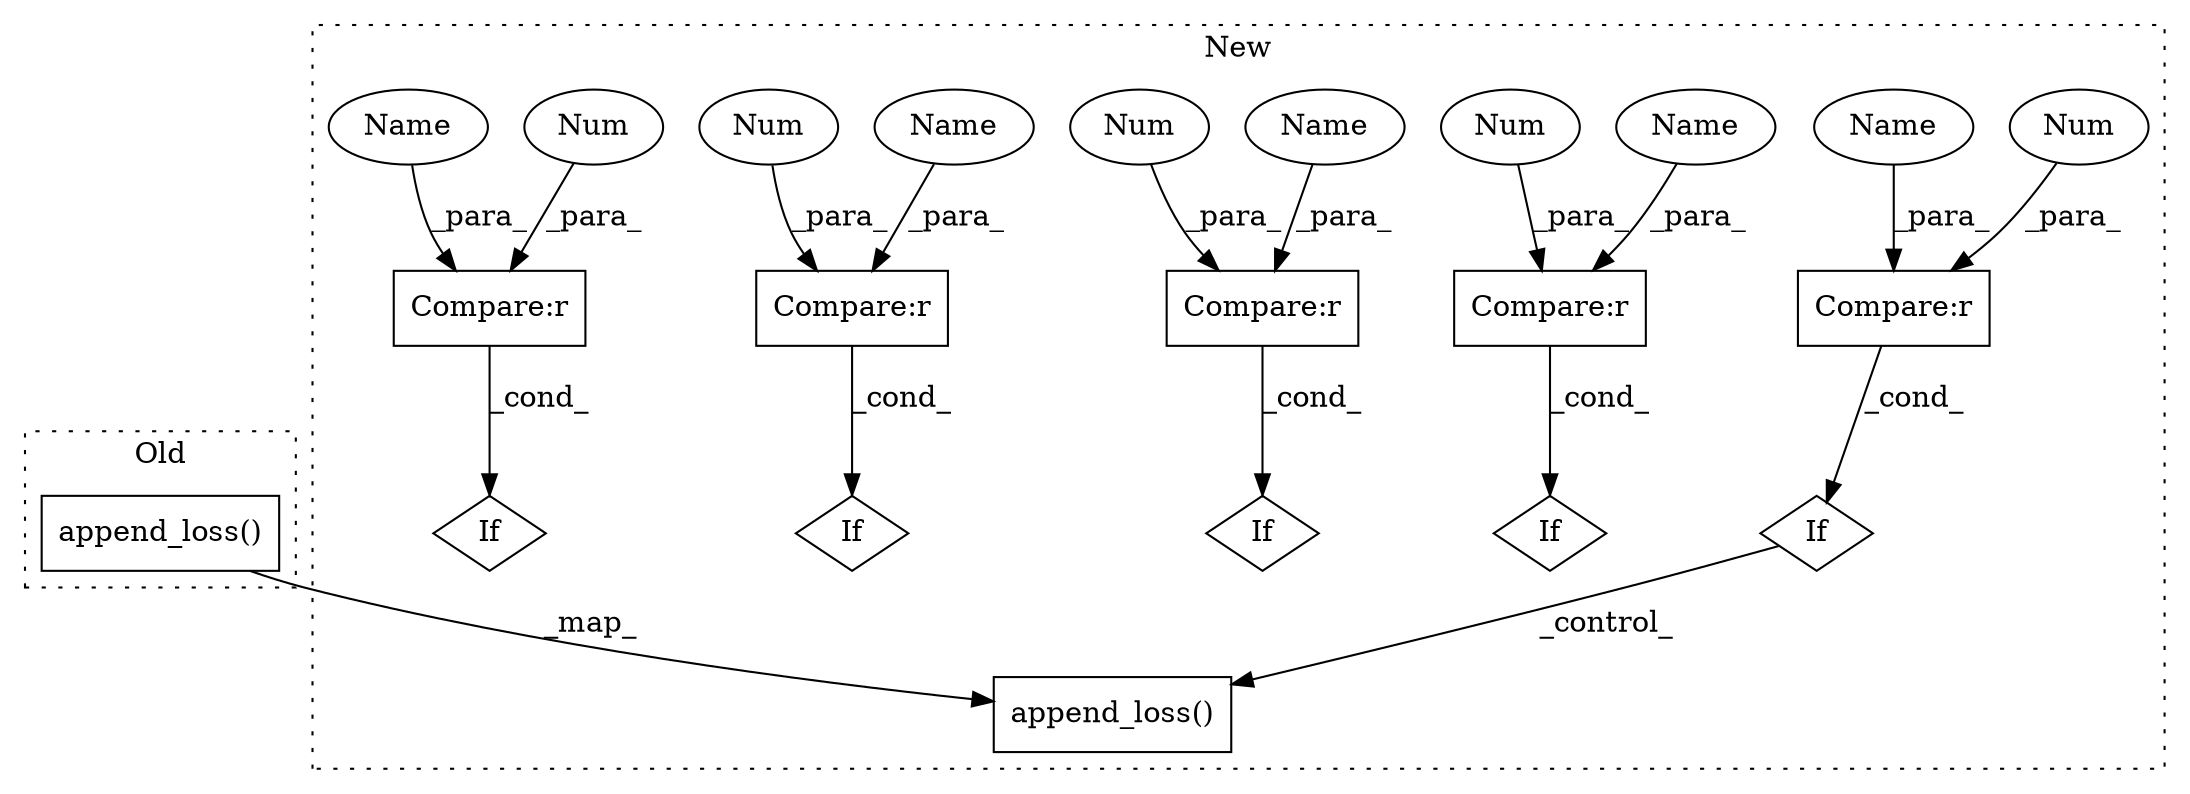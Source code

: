 digraph G {
subgraph cluster0 {
1 [label="append_loss()" a="75" s="3822,3908" l="25,1" shape="box"];
label = "Old";
style="dotted";
}
subgraph cluster1 {
2 [label="append_loss()" a="75" s="4039,4125" l="25,1" shape="box"];
3 [label="If" a="96" s="3974" l="3" shape="diamond"];
4 [label="Compare:r" a="40" s="3977" l="15" shape="box"];
5 [label="Num" a="76" s="3991" l="1" shape="ellipse"];
6 [label="Compare:r" a="40" s="2498" l="15" shape="box"];
7 [label="If" a="96" s="2495" l="3" shape="diamond"];
8 [label="Compare:r" a="40" s="3747" l="15" shape="box"];
9 [label="If" a="96" s="3744" l="3" shape="diamond"];
10 [label="Compare:r" a="40" s="2734" l="15" shape="box"];
11 [label="If" a="96" s="2731" l="3" shape="diamond"];
12 [label="Compare:r" a="40" s="328" l="15" shape="box"];
13 [label="If" a="96" s="325" l="3" shape="diamond"];
14 [label="Num" a="76" s="342" l="1" shape="ellipse"];
15 [label="Num" a="76" s="2512" l="1" shape="ellipse"];
16 [label="Num" a="76" s="3761" l="1" shape="ellipse"];
17 [label="Num" a="76" s="2748" l="1" shape="ellipse"];
18 [label="Name" a="87" s="3747" l="10" shape="ellipse"];
19 [label="Name" a="87" s="2734" l="10" shape="ellipse"];
20 [label="Name" a="87" s="2498" l="10" shape="ellipse"];
21 [label="Name" a="87" s="3977" l="10" shape="ellipse"];
22 [label="Name" a="87" s="328" l="10" shape="ellipse"];
label = "New";
style="dotted";
}
1 -> 2 [label="_map_"];
3 -> 2 [label="_control_"];
4 -> 3 [label="_cond_"];
5 -> 4 [label="_para_"];
6 -> 7 [label="_cond_"];
8 -> 9 [label="_cond_"];
10 -> 11 [label="_cond_"];
12 -> 13 [label="_cond_"];
14 -> 12 [label="_para_"];
15 -> 6 [label="_para_"];
16 -> 8 [label="_para_"];
17 -> 10 [label="_para_"];
18 -> 8 [label="_para_"];
19 -> 10 [label="_para_"];
20 -> 6 [label="_para_"];
21 -> 4 [label="_para_"];
22 -> 12 [label="_para_"];
}